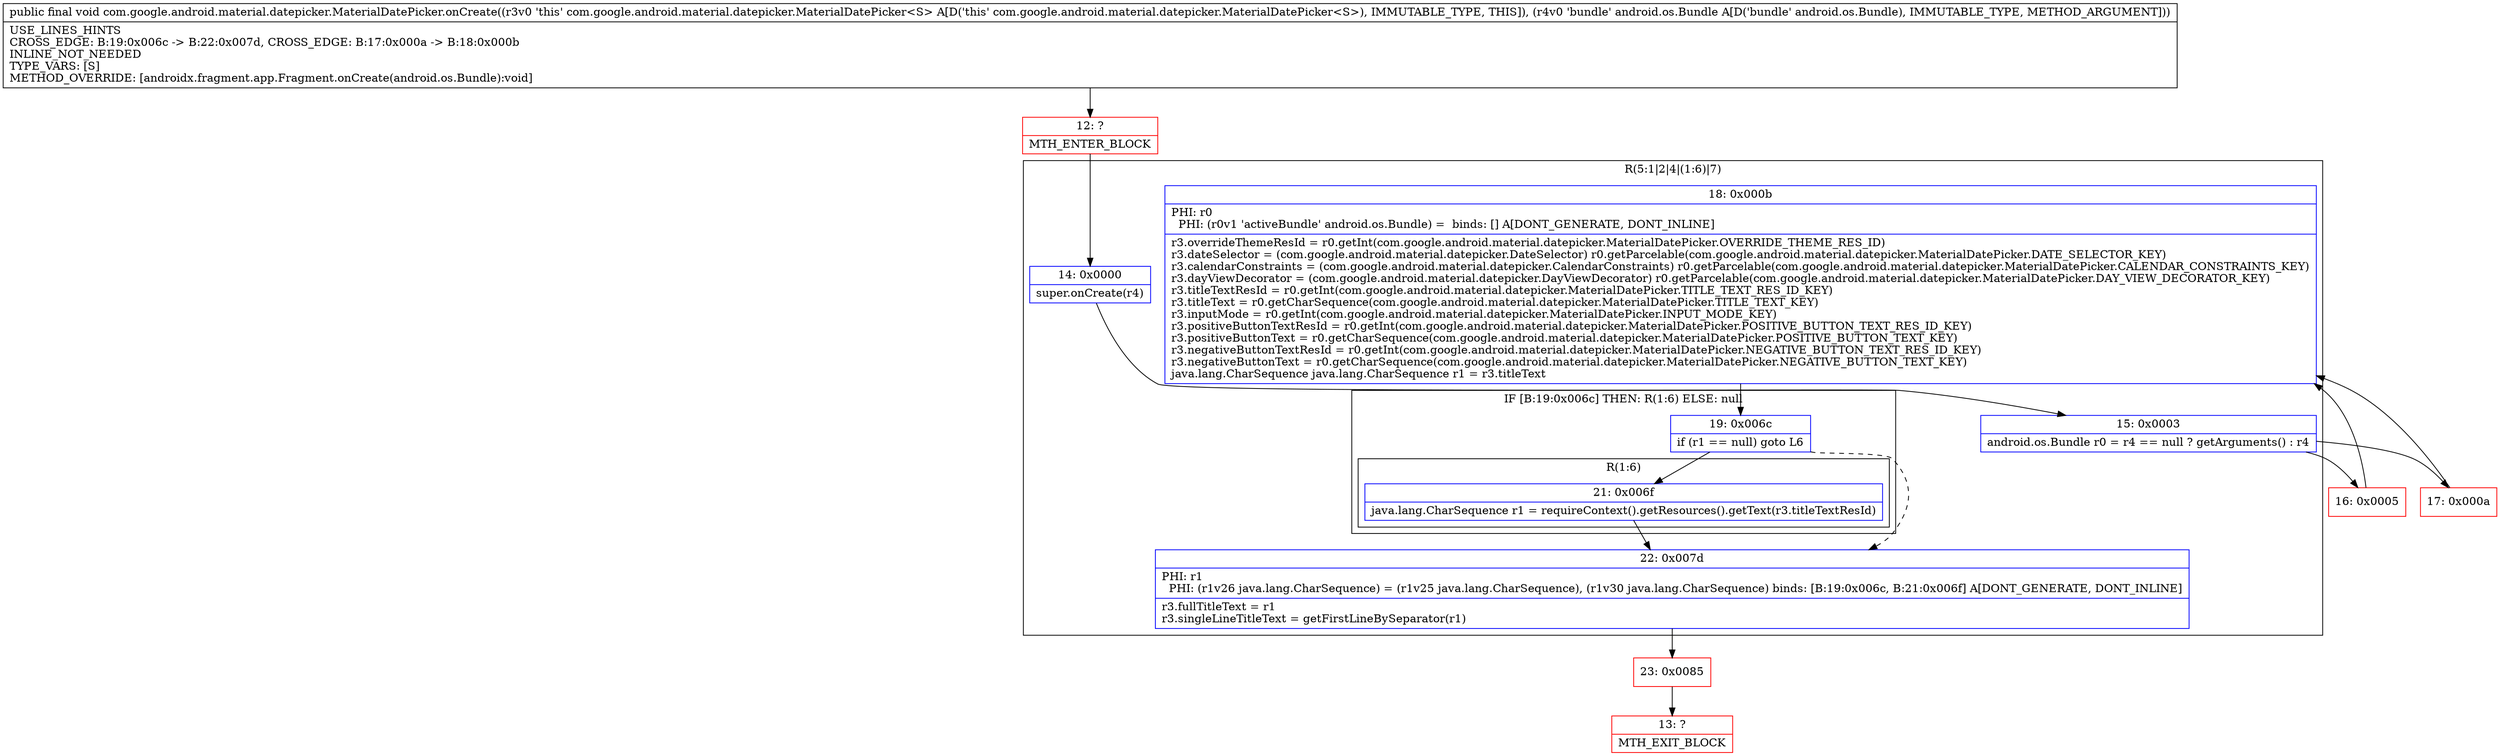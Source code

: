 digraph "CFG forcom.google.android.material.datepicker.MaterialDatePicker.onCreate(Landroid\/os\/Bundle;)V" {
subgraph cluster_Region_538136106 {
label = "R(5:1|2|4|(1:6)|7)";
node [shape=record,color=blue];
Node_14 [shape=record,label="{14\:\ 0x0000|super.onCreate(r4)\l}"];
Node_15 [shape=record,label="{15\:\ 0x0003|android.os.Bundle r0 = r4 == null ? getArguments() : r4\l}"];
Node_18 [shape=record,label="{18\:\ 0x000b|PHI: r0 \l  PHI: (r0v1 'activeBundle' android.os.Bundle) =  binds: [] A[DONT_GENERATE, DONT_INLINE]\l|r3.overrideThemeResId = r0.getInt(com.google.android.material.datepicker.MaterialDatePicker.OVERRIDE_THEME_RES_ID)\lr3.dateSelector = (com.google.android.material.datepicker.DateSelector) r0.getParcelable(com.google.android.material.datepicker.MaterialDatePicker.DATE_SELECTOR_KEY)\lr3.calendarConstraints = (com.google.android.material.datepicker.CalendarConstraints) r0.getParcelable(com.google.android.material.datepicker.MaterialDatePicker.CALENDAR_CONSTRAINTS_KEY)\lr3.dayViewDecorator = (com.google.android.material.datepicker.DayViewDecorator) r0.getParcelable(com.google.android.material.datepicker.MaterialDatePicker.DAY_VIEW_DECORATOR_KEY)\lr3.titleTextResId = r0.getInt(com.google.android.material.datepicker.MaterialDatePicker.TITLE_TEXT_RES_ID_KEY)\lr3.titleText = r0.getCharSequence(com.google.android.material.datepicker.MaterialDatePicker.TITLE_TEXT_KEY)\lr3.inputMode = r0.getInt(com.google.android.material.datepicker.MaterialDatePicker.INPUT_MODE_KEY)\lr3.positiveButtonTextResId = r0.getInt(com.google.android.material.datepicker.MaterialDatePicker.POSITIVE_BUTTON_TEXT_RES_ID_KEY)\lr3.positiveButtonText = r0.getCharSequence(com.google.android.material.datepicker.MaterialDatePicker.POSITIVE_BUTTON_TEXT_KEY)\lr3.negativeButtonTextResId = r0.getInt(com.google.android.material.datepicker.MaterialDatePicker.NEGATIVE_BUTTON_TEXT_RES_ID_KEY)\lr3.negativeButtonText = r0.getCharSequence(com.google.android.material.datepicker.MaterialDatePicker.NEGATIVE_BUTTON_TEXT_KEY)\ljava.lang.CharSequence java.lang.CharSequence r1 = r3.titleText\l}"];
subgraph cluster_IfRegion_1724245669 {
label = "IF [B:19:0x006c] THEN: R(1:6) ELSE: null";
node [shape=record,color=blue];
Node_19 [shape=record,label="{19\:\ 0x006c|if (r1 == null) goto L6\l}"];
subgraph cluster_Region_599918891 {
label = "R(1:6)";
node [shape=record,color=blue];
Node_21 [shape=record,label="{21\:\ 0x006f|java.lang.CharSequence r1 = requireContext().getResources().getText(r3.titleTextResId)\l}"];
}
}
Node_22 [shape=record,label="{22\:\ 0x007d|PHI: r1 \l  PHI: (r1v26 java.lang.CharSequence) = (r1v25 java.lang.CharSequence), (r1v30 java.lang.CharSequence) binds: [B:19:0x006c, B:21:0x006f] A[DONT_GENERATE, DONT_INLINE]\l|r3.fullTitleText = r1\lr3.singleLineTitleText = getFirstLineBySeparator(r1)\l}"];
}
Node_12 [shape=record,color=red,label="{12\:\ ?|MTH_ENTER_BLOCK\l}"];
Node_16 [shape=record,color=red,label="{16\:\ 0x0005}"];
Node_23 [shape=record,color=red,label="{23\:\ 0x0085}"];
Node_13 [shape=record,color=red,label="{13\:\ ?|MTH_EXIT_BLOCK\l}"];
Node_17 [shape=record,color=red,label="{17\:\ 0x000a}"];
MethodNode[shape=record,label="{public final void com.google.android.material.datepicker.MaterialDatePicker.onCreate((r3v0 'this' com.google.android.material.datepicker.MaterialDatePicker\<S\> A[D('this' com.google.android.material.datepicker.MaterialDatePicker\<S\>), IMMUTABLE_TYPE, THIS]), (r4v0 'bundle' android.os.Bundle A[D('bundle' android.os.Bundle), IMMUTABLE_TYPE, METHOD_ARGUMENT]))  | USE_LINES_HINTS\lCROSS_EDGE: B:19:0x006c \-\> B:22:0x007d, CROSS_EDGE: B:17:0x000a \-\> B:18:0x000b\lINLINE_NOT_NEEDED\lTYPE_VARS: [S]\lMETHOD_OVERRIDE: [androidx.fragment.app.Fragment.onCreate(android.os.Bundle):void]\l}"];
MethodNode -> Node_12;Node_14 -> Node_15;
Node_15 -> Node_16;
Node_15 -> Node_17;
Node_18 -> Node_19;
Node_19 -> Node_21;
Node_19 -> Node_22[style=dashed];
Node_21 -> Node_22;
Node_22 -> Node_23;
Node_12 -> Node_14;
Node_16 -> Node_18;
Node_23 -> Node_13;
Node_17 -> Node_18;
}

